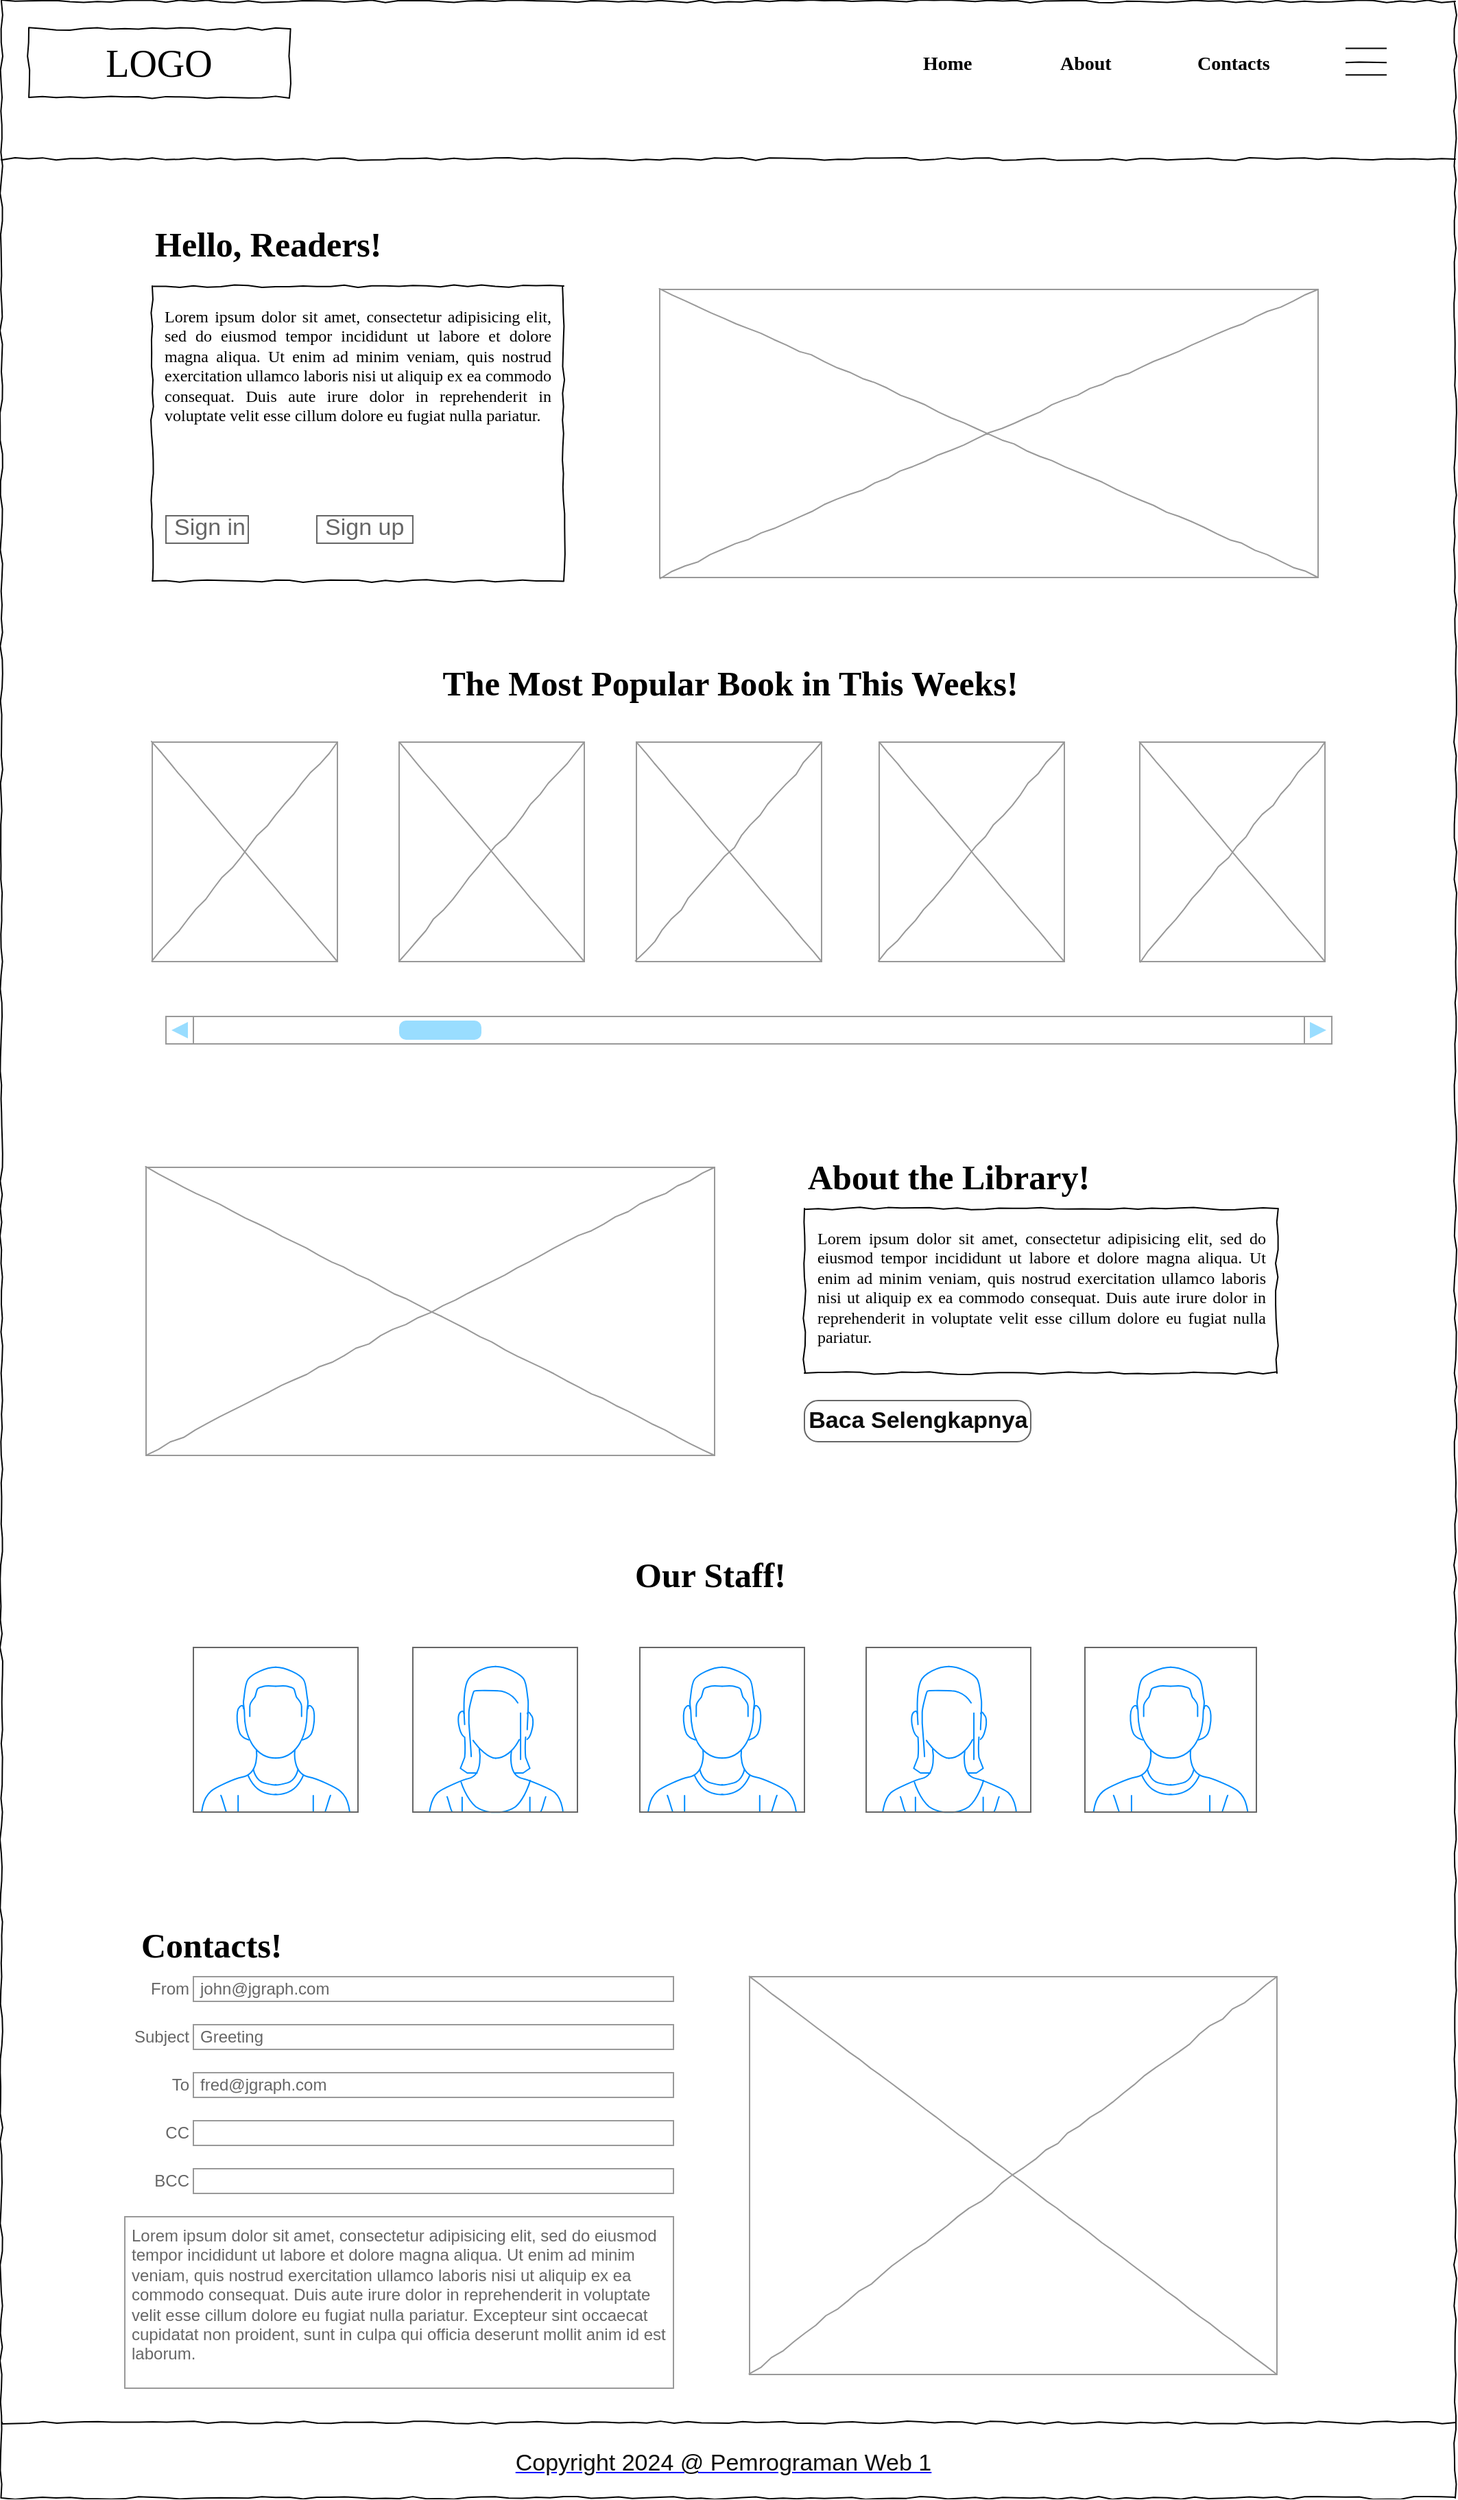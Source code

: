<mxfile version="25.0.3">
  <diagram name="Page-1" id="03018318-947c-dd8e-b7a3-06fadd420f32">
    <mxGraphModel dx="1750" dy="1030" grid="1" gridSize="10" guides="1" tooltips="1" connect="1" arrows="1" fold="1" page="1" pageScale="1" pageWidth="1100" pageHeight="850" background="none" math="0" shadow="0">
      <root>
        <mxCell id="0" />
        <mxCell id="1" parent="0" />
        <mxCell id="677b7b8949515195-1" value="" style="whiteSpace=wrap;html=1;rounded=0;shadow=0;labelBackgroundColor=none;strokeColor=#000000;strokeWidth=1;fillColor=none;fontFamily=Verdana;fontSize=12;fontColor=#000000;align=center;comic=1;" parent="1" vertex="1">
          <mxGeometry x="20" y="40" width="1060" height="1820" as="geometry" />
        </mxCell>
        <mxCell id="677b7b8949515195-2" value="LOGO" style="whiteSpace=wrap;html=1;rounded=0;shadow=0;labelBackgroundColor=none;strokeWidth=1;fontFamily=Verdana;fontSize=28;align=center;comic=1;" parent="1" vertex="1">
          <mxGeometry x="40" y="60" width="190" height="50" as="geometry" />
        </mxCell>
        <mxCell id="677b7b8949515195-4" value="Home" style="text;html=1;points=[];align=left;verticalAlign=top;spacingTop=-4;fontSize=14;fontFamily=Verdana;fontStyle=1" parent="1" vertex="1">
          <mxGeometry x="690" y="75" width="60" height="20" as="geometry" />
        </mxCell>
        <mxCell id="677b7b8949515195-5" value="About" style="text;html=1;points=[];align=left;verticalAlign=top;spacingTop=-4;fontSize=14;fontFamily=Verdana;fontStyle=1" parent="1" vertex="1">
          <mxGeometry x="790" y="75" width="60" height="20" as="geometry" />
        </mxCell>
        <mxCell id="677b7b8949515195-6" value="Contacts" style="text;html=1;points=[];align=left;verticalAlign=top;spacingTop=-4;fontSize=14;fontFamily=Verdana;fontStyle=1" parent="1" vertex="1">
          <mxGeometry x="890" y="75" width="60" height="20" as="geometry" />
        </mxCell>
        <mxCell id="677b7b8949515195-9" value="" style="line;strokeWidth=1;html=1;rounded=0;shadow=0;labelBackgroundColor=none;fillColor=none;fontFamily=Verdana;fontSize=14;fontColor=#000000;align=center;comic=1;" parent="1" vertex="1">
          <mxGeometry x="20.5" y="1800" width="1060" height="10" as="geometry" />
        </mxCell>
        <mxCell id="677b7b8949515195-14" value="&lt;b style=&quot;font-family: &amp;quot;Lucida Console&amp;quot;; font-size: 25px;&quot;&gt;Hello, Readers!&lt;/b&gt;" style="text;html=1;points=[];align=left;verticalAlign=top;spacingTop=-4;fontSize=14;fontFamily=Verdana" parent="1" vertex="1">
          <mxGeometry x="130" y="200" width="110" height="20" as="geometry" />
        </mxCell>
        <mxCell id="677b7b8949515195-15" value="&lt;div style=&quot;text-align: justify&quot;&gt;&lt;span&gt;Lorem ipsum dolor sit amet, consectetur adipisicing elit, sed do eiusmod tempor incididunt ut labore et dolore magna aliqua. Ut enim ad minim veniam, quis nostrud exercitation ullamco laboris nisi ut aliquip ex ea commodo consequat. Duis aute irure dolor in reprehenderit in voluptate velit esse cillum dolore eu fugiat nulla pariatur.&amp;nbsp;&lt;/span&gt;&lt;/div&gt;" style="whiteSpace=wrap;html=1;rounded=0;shadow=0;labelBackgroundColor=none;strokeWidth=1;fillColor=none;fontFamily=Verdana;fontSize=12;align=center;verticalAlign=top;spacing=10;comic=1;" parent="1" vertex="1">
          <mxGeometry x="130" y="247.5" width="300" height="215" as="geometry" />
        </mxCell>
        <mxCell id="677b7b8949515195-16" value="" style="verticalLabelPosition=bottom;shadow=0;dashed=0;align=center;html=1;verticalAlign=top;strokeWidth=1;shape=mxgraph.mockup.graphics.simpleIcon;strokeColor=#999999;rounded=0;labelBackgroundColor=none;fontFamily=Verdana;fontSize=14;fontColor=#000000;comic=1;" parent="1" vertex="1">
          <mxGeometry x="500" y="250" width="480" height="210" as="geometry" />
        </mxCell>
        <mxCell id="rPpi_SbIxY5BabDxYBA6-3" value="" style="endArrow=none;html=1;rounded=0;jumpSize=21;fontStyle=1;fontSize=12;" edge="1" parent="1">
          <mxGeometry width="50" height="50" relative="1" as="geometry">
            <mxPoint x="1000" y="74.31" as="sourcePoint" />
            <mxPoint x="1030" y="74.31" as="targetPoint" />
          </mxGeometry>
        </mxCell>
        <mxCell id="rPpi_SbIxY5BabDxYBA6-4" value="" style="endArrow=none;html=1;rounded=0;jumpSize=21;fontStyle=1;fontSize=12;" edge="1" parent="1">
          <mxGeometry width="50" height="50" relative="1" as="geometry">
            <mxPoint x="1000" y="84.58" as="sourcePoint" />
            <mxPoint x="1030" y="84.58" as="targetPoint" />
            <Array as="points">
              <mxPoint x="1010" y="84.29" />
            </Array>
          </mxGeometry>
        </mxCell>
        <mxCell id="rPpi_SbIxY5BabDxYBA6-5" value="" style="endArrow=none;html=1;rounded=0;jumpSize=21;fontStyle=1;fontSize=12;" edge="1" parent="1">
          <mxGeometry width="50" height="50" relative="1" as="geometry">
            <mxPoint x="1000" y="93.57" as="sourcePoint" />
            <mxPoint x="1030" y="93.57" as="targetPoint" />
          </mxGeometry>
        </mxCell>
        <mxCell id="rPpi_SbIxY5BabDxYBA6-8" value="Sign in" style="strokeWidth=1;shadow=0;dashed=0;align=center;html=1;shape=mxgraph.mockup.text.textBox;fontColor=#666666;align=left;fontSize=17;spacingLeft=4;spacingTop=-3;whiteSpace=wrap;strokeColor=#666666;mainText=" vertex="1" parent="1">
          <mxGeometry x="140" y="415" width="60" height="20" as="geometry" />
        </mxCell>
        <mxCell id="rPpi_SbIxY5BabDxYBA6-9" value="Sign up" style="strokeWidth=1;shadow=0;dashed=0;align=center;html=1;shape=mxgraph.mockup.text.textBox;fontColor=#666666;align=left;fontSize=17;spacingLeft=4;spacingTop=-3;whiteSpace=wrap;strokeColor=#666666;mainText=" vertex="1" parent="1">
          <mxGeometry x="250" y="415" width="70" height="20" as="geometry" />
        </mxCell>
        <mxCell id="rPpi_SbIxY5BabDxYBA6-10" value="&lt;font face=&quot;Lucida Console&quot;&gt;&lt;span style=&quot;font-size: 25px;&quot;&gt;&lt;b&gt;The Most Popular Book in This Weeks!&lt;/b&gt;&lt;/span&gt;&lt;/font&gt;" style="text;html=1;points=[];align=center;verticalAlign=top;spacingTop=-4;fontSize=14;fontFamily=Verdana" vertex="1" parent="1">
          <mxGeometry x="495.5" y="520" width="110" height="20" as="geometry" />
        </mxCell>
        <mxCell id="rPpi_SbIxY5BabDxYBA6-11" value="" style="verticalLabelPosition=bottom;shadow=0;dashed=0;align=center;html=1;verticalAlign=top;strokeWidth=1;shape=mxgraph.mockup.graphics.simpleIcon;strokeColor=#999999;rounded=0;labelBackgroundColor=none;fontFamily=Verdana;fontSize=14;fontColor=#000000;comic=1;" vertex="1" parent="1">
          <mxGeometry x="130" y="580" width="135" height="160" as="geometry" />
        </mxCell>
        <mxCell id="rPpi_SbIxY5BabDxYBA6-12" value="" style="verticalLabelPosition=bottom;shadow=0;dashed=0;align=center;html=1;verticalAlign=top;strokeWidth=1;shape=mxgraph.mockup.graphics.simpleIcon;strokeColor=#999999;rounded=0;labelBackgroundColor=none;fontFamily=Verdana;fontSize=14;fontColor=#000000;comic=1;" vertex="1" parent="1">
          <mxGeometry x="310" y="580" width="135" height="160" as="geometry" />
        </mxCell>
        <mxCell id="rPpi_SbIxY5BabDxYBA6-13" value="" style="verticalLabelPosition=bottom;shadow=0;dashed=0;align=center;html=1;verticalAlign=top;strokeWidth=1;shape=mxgraph.mockup.graphics.simpleIcon;strokeColor=#999999;rounded=0;labelBackgroundColor=none;fontFamily=Verdana;fontSize=14;fontColor=#000000;comic=1;" vertex="1" parent="1">
          <mxGeometry x="483" y="580" width="135" height="160" as="geometry" />
        </mxCell>
        <mxCell id="rPpi_SbIxY5BabDxYBA6-14" value="" style="verticalLabelPosition=bottom;shadow=0;dashed=0;align=center;html=1;verticalAlign=top;strokeWidth=1;shape=mxgraph.mockup.graphics.simpleIcon;strokeColor=#999999;rounded=0;labelBackgroundColor=none;fontFamily=Verdana;fontSize=14;fontColor=#000000;comic=1;" vertex="1" parent="1">
          <mxGeometry x="660" y="580" width="135" height="160" as="geometry" />
        </mxCell>
        <mxCell id="rPpi_SbIxY5BabDxYBA6-15" value="" style="verticalLabelPosition=bottom;shadow=0;dashed=0;align=center;html=1;verticalAlign=top;strokeWidth=1;shape=mxgraph.mockup.graphics.simpleIcon;strokeColor=#999999;rounded=0;labelBackgroundColor=none;fontFamily=Verdana;fontSize=14;fontColor=#000000;comic=1;" vertex="1" parent="1">
          <mxGeometry x="850" y="580" width="135" height="160" as="geometry" />
        </mxCell>
        <mxCell id="rPpi_SbIxY5BabDxYBA6-18" value="" style="verticalLabelPosition=bottom;shadow=0;dashed=0;align=center;html=1;verticalAlign=top;strokeWidth=1;shape=mxgraph.mockup.graphics.simpleIcon;strokeColor=#999999;rounded=0;labelBackgroundColor=none;fontFamily=Verdana;fontSize=14;fontColor=#000000;comic=1;" vertex="1" parent="1">
          <mxGeometry x="125.5" y="890" width="414.5" height="210" as="geometry" />
        </mxCell>
        <mxCell id="rPpi_SbIxY5BabDxYBA6-20" value="" style="verticalLabelPosition=bottom;shadow=0;dashed=0;align=center;html=1;verticalAlign=top;strokeWidth=1;shape=mxgraph.mockup.navigation.scrollBar;strokeColor=#999999;barPos=20;fillColor2=#99ddff;strokeColor2=none;fontColor=default;" vertex="1" parent="1">
          <mxGeometry x="140" y="780" width="850" height="20" as="geometry" />
        </mxCell>
        <mxCell id="rPpi_SbIxY5BabDxYBA6-21" value="&lt;b style=&quot;font-family: &amp;quot;Lucida Console&amp;quot;; font-size: 25px;&quot;&gt;About the Library!&lt;/b&gt;" style="text;html=1;points=[];align=left;verticalAlign=top;spacingTop=-4;fontSize=14;fontFamily=Verdana" vertex="1" parent="1">
          <mxGeometry x="605.5" y="880" width="110" height="20" as="geometry" />
        </mxCell>
        <mxCell id="rPpi_SbIxY5BabDxYBA6-22" value="&lt;div style=&quot;text-align: justify&quot;&gt;&lt;span&gt;Lorem ipsum dolor sit amet, consectetur adipisicing elit, sed do eiusmod tempor incididunt ut labore et dolore magna aliqua. Ut enim ad minim veniam, quis nostrud exercitation ullamco laboris nisi ut aliquip ex ea commodo consequat. Duis aute irure dolor in reprehenderit in voluptate velit esse cillum dolore eu fugiat nulla pariatur.&amp;nbsp;&lt;/span&gt;&lt;/div&gt;" style="whiteSpace=wrap;html=1;rounded=0;shadow=0;labelBackgroundColor=none;strokeWidth=1;fillColor=none;fontFamily=Verdana;fontSize=12;align=center;verticalAlign=top;spacing=10;comic=1;" vertex="1" parent="1">
          <mxGeometry x="605.5" y="920" width="344.5" height="120" as="geometry" />
        </mxCell>
        <mxCell id="rPpi_SbIxY5BabDxYBA6-23" value="&lt;font color=&quot;#0d0d0d&quot;&gt;Baca Selengkapnya&lt;/font&gt;" style="strokeWidth=1;shadow=0;dashed=0;align=center;html=1;shape=mxgraph.mockup.buttons.button;strokeColor=#666666;fontColor=#ffffff;mainText=;buttonStyle=round;fontSize=17;fontStyle=1;fillColor=#FFFFFF;whiteSpace=wrap;" vertex="1" parent="1">
          <mxGeometry x="605.5" y="1060" width="165" height="30" as="geometry" />
        </mxCell>
        <mxCell id="rPpi_SbIxY5BabDxYBA6-24" value="&lt;b style=&quot;font-family: &amp;quot;Lucida Console&amp;quot;; font-size: 25px;&quot;&gt;Our Staff!&lt;/b&gt;" style="text;html=1;points=[];align=left;verticalAlign=top;spacingTop=-4;fontSize=14;fontFamily=Verdana" vertex="1" parent="1">
          <mxGeometry x="480" y="1170" width="110" height="20" as="geometry" />
        </mxCell>
        <mxCell id="rPpi_SbIxY5BabDxYBA6-25" value="" style="verticalLabelPosition=bottom;shadow=0;dashed=0;align=center;html=1;verticalAlign=top;strokeWidth=1;shape=mxgraph.mockup.containers.userMale;strokeColor=#666666;strokeColor2=#008cff;" vertex="1" parent="1">
          <mxGeometry x="160" y="1240" width="120" height="120" as="geometry" />
        </mxCell>
        <mxCell id="rPpi_SbIxY5BabDxYBA6-26" value="" style="verticalLabelPosition=bottom;shadow=0;dashed=0;align=center;html=1;verticalAlign=top;strokeWidth=1;shape=mxgraph.mockup.containers.userFemale;strokeColor=#666666;strokeColor2=#008cff;" vertex="1" parent="1">
          <mxGeometry x="320" y="1240" width="120" height="120" as="geometry" />
        </mxCell>
        <mxCell id="rPpi_SbIxY5BabDxYBA6-27" value="" style="verticalLabelPosition=bottom;shadow=0;dashed=0;align=center;html=1;verticalAlign=top;strokeWidth=1;shape=mxgraph.mockup.containers.userMale;strokeColor=#666666;strokeColor2=#008cff;" vertex="1" parent="1">
          <mxGeometry x="485.5" y="1240" width="120" height="120" as="geometry" />
        </mxCell>
        <mxCell id="rPpi_SbIxY5BabDxYBA6-28" value="" style="verticalLabelPosition=bottom;shadow=0;dashed=0;align=center;html=1;verticalAlign=top;strokeWidth=1;shape=mxgraph.mockup.containers.userFemale;strokeColor=#666666;strokeColor2=#008cff;" vertex="1" parent="1">
          <mxGeometry x="650.5" y="1240" width="120" height="120" as="geometry" />
        </mxCell>
        <mxCell id="rPpi_SbIxY5BabDxYBA6-29" value="" style="verticalLabelPosition=bottom;shadow=0;dashed=0;align=center;html=1;verticalAlign=top;strokeWidth=1;shape=mxgraph.mockup.containers.userMale;strokeColor=#666666;strokeColor2=#008cff;" vertex="1" parent="1">
          <mxGeometry x="810" y="1240" width="125" height="120" as="geometry" />
        </mxCell>
        <mxCell id="rPpi_SbIxY5BabDxYBA6-30" value="&lt;b style=&quot;font-family: &amp;quot;Lucida Console&amp;quot;; font-size: 25px;&quot;&gt;Contacts!&lt;/b&gt;" style="text;html=1;points=[];align=left;verticalAlign=top;spacingTop=-4;fontSize=14;fontFamily=Verdana" vertex="1" parent="1">
          <mxGeometry x="120" y="1440" width="110" height="20" as="geometry" />
        </mxCell>
        <mxCell id="rPpi_SbIxY5BabDxYBA6-53" value="From" style="strokeWidth=1;shadow=0;dashed=0;align=center;html=1;shape=mxgraph.mockup.forms.anchor;align=right;spacingRight=2;fontColor=#666666;" vertex="1" parent="1">
          <mxGeometry x="110" y="1480" width="50" height="18" as="geometry" />
        </mxCell>
        <mxCell id="rPpi_SbIxY5BabDxYBA6-54" value="john@jgraph.com" style="strokeWidth=1;shadow=0;dashed=0;align=center;html=1;shape=mxgraph.mockup.forms.rrect;fillColor=#ffffff;rSize=0;fontColor=#666666;align=left;spacingLeft=3;strokeColor=#999999;" vertex="1" parent="1">
          <mxGeometry x="160" y="1480" width="350" height="18" as="geometry" />
        </mxCell>
        <mxCell id="rPpi_SbIxY5BabDxYBA6-55" value="Subject" style="strokeWidth=1;shadow=0;dashed=0;align=center;html=1;shape=mxgraph.mockup.forms.anchor;align=right;spacingRight=2;fontColor=#666666;" vertex="1" parent="1">
          <mxGeometry x="110" y="1515" width="50" height="18" as="geometry" />
        </mxCell>
        <mxCell id="rPpi_SbIxY5BabDxYBA6-56" value="Greeting" style="strokeWidth=1;shadow=0;dashed=0;align=center;html=1;shape=mxgraph.mockup.forms.rrect;fillColor=#ffffff;rSize=0;fontColor=#666666;align=left;spacingLeft=3;strokeColor=#999999;" vertex="1" parent="1">
          <mxGeometry x="160" y="1515" width="350" height="18" as="geometry" />
        </mxCell>
        <mxCell id="rPpi_SbIxY5BabDxYBA6-57" value="To" style="strokeWidth=1;shadow=0;dashed=0;align=center;html=1;shape=mxgraph.mockup.forms.anchor;align=right;spacingRight=2;fontColor=#666666;" vertex="1" parent="1">
          <mxGeometry x="110" y="1550" width="50" height="18" as="geometry" />
        </mxCell>
        <mxCell id="rPpi_SbIxY5BabDxYBA6-58" value="fred@jgraph.com" style="strokeWidth=1;shadow=0;dashed=0;align=center;html=1;shape=mxgraph.mockup.forms.rrect;fillColor=#ffffff;rSize=0;fontColor=#666666;align=left;spacingLeft=3;strokeColor=#999999;" vertex="1" parent="1">
          <mxGeometry x="160" y="1550" width="350" height="18" as="geometry" />
        </mxCell>
        <mxCell id="rPpi_SbIxY5BabDxYBA6-59" value="CC" style="strokeWidth=1;shadow=0;dashed=0;align=center;html=1;shape=mxgraph.mockup.forms.anchor;align=right;spacingRight=2;fontColor=#666666;" vertex="1" parent="1">
          <mxGeometry x="110" y="1585" width="50" height="18" as="geometry" />
        </mxCell>
        <mxCell id="rPpi_SbIxY5BabDxYBA6-60" value="" style="strokeWidth=1;shadow=0;dashed=0;align=center;html=1;shape=mxgraph.mockup.forms.rrect;fillColor=#ffffff;rSize=0;fontColor=#666666;align=left;spacingLeft=3;strokeColor=#999999;" vertex="1" parent="1">
          <mxGeometry x="160" y="1585" width="350" height="18" as="geometry" />
        </mxCell>
        <mxCell id="rPpi_SbIxY5BabDxYBA6-61" value="BCC" style="strokeWidth=1;shadow=0;dashed=0;align=center;html=1;shape=mxgraph.mockup.forms.anchor;align=right;spacingRight=2;fontColor=#666666;" vertex="1" parent="1">
          <mxGeometry x="110" y="1620" width="50" height="18" as="geometry" />
        </mxCell>
        <mxCell id="rPpi_SbIxY5BabDxYBA6-62" value="" style="strokeWidth=1;shadow=0;dashed=0;align=center;html=1;shape=mxgraph.mockup.forms.rrect;fillColor=#ffffff;rSize=0;fontColor=#666666;align=left;spacingLeft=3;strokeColor=#999999;" vertex="1" parent="1">
          <mxGeometry x="160" y="1620" width="350" height="18" as="geometry" />
        </mxCell>
        <mxCell id="rPpi_SbIxY5BabDxYBA6-63" value="Lorem ipsum dolor sit amet, consectetur adipisicing elit, sed do eiusmod tempor incididunt ut labore et dolore magna aliqua. Ut enim ad minim veniam, quis nostrud exercitation ullamco laboris nisi ut aliquip ex ea commodo consequat. Duis aute irure dolor in reprehenderit in voluptate velit esse cillum dolore eu fugiat nulla pariatur. Excepteur sint occaecat cupidatat non proident, sunt in culpa qui officia deserunt mollit anim id est laborum." style="strokeWidth=1;shadow=0;dashed=0;align=center;html=1;shape=mxgraph.mockup.forms.rrect;fillColor=#ffffff;rSize=0;fontColor=#666666;align=left;spacingLeft=3;strokeColor=#999999;verticalAlign=top;whiteSpace=wrap;" vertex="1" parent="1">
          <mxGeometry x="110" y="1655" width="400" height="125" as="geometry" />
        </mxCell>
        <mxCell id="rPpi_SbIxY5BabDxYBA6-64" value="" style="verticalLabelPosition=bottom;shadow=0;dashed=0;align=center;html=1;verticalAlign=top;strokeWidth=1;shape=mxgraph.mockup.graphics.simpleIcon;strokeColor=#999999;rounded=0;labelBackgroundColor=none;fontFamily=Verdana;fontSize=14;fontColor=#000000;comic=1;" vertex="1" parent="1">
          <mxGeometry x="565.5" y="1480" width="384.5" height="290" as="geometry" />
        </mxCell>
        <mxCell id="rPpi_SbIxY5BabDxYBA6-65" value="" style="line;strokeWidth=1;html=1;rounded=0;shadow=0;labelBackgroundColor=none;fillColor=none;fontFamily=Verdana;fontSize=14;fontColor=#000000;align=center;comic=1;" vertex="1" parent="1">
          <mxGeometry x="20" y="150" width="1060" height="10" as="geometry" />
        </mxCell>
        <mxCell id="rPpi_SbIxY5BabDxYBA6-66" value="&lt;font color=&quot;#0d0d0d&quot;&gt;Copyright 2024 @ Pemrograman Web 1&lt;/font&gt;" style="strokeWidth=1;shadow=0;dashed=0;align=center;html=1;shape=mxgraph.mockup.text.alphanumeric;linkText=;html=1;fontStyle=4;fontSize=17;fontColor=#0000ff;strokeColor=#171717;" vertex="1" parent="1">
          <mxGeometry x="321" y="1810" width="450" height="50" as="geometry" />
        </mxCell>
      </root>
    </mxGraphModel>
  </diagram>
</mxfile>
